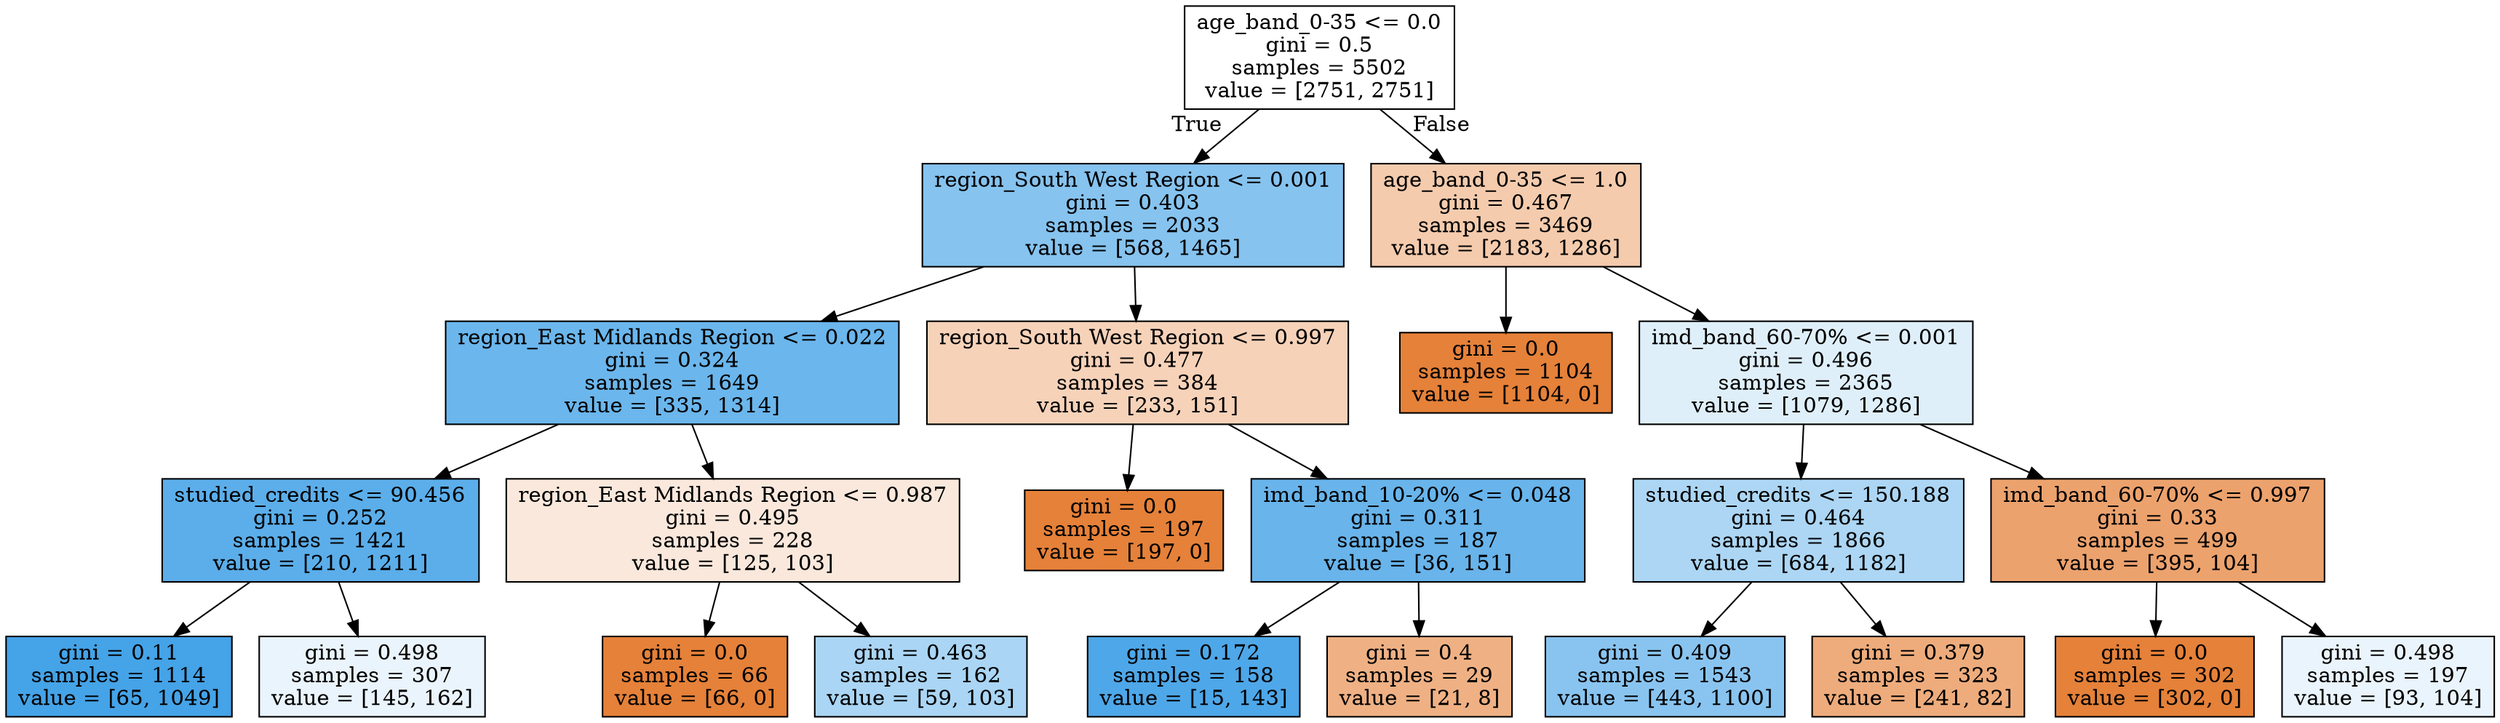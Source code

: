 digraph Tree {
node [shape=box, style="filled", color="black"] ;
0 [label="age_band_0-35 <= 0.0\ngini = 0.5\nsamples = 5502\nvalue = [2751, 2751]", fillcolor="#e5813900"] ;
1 [label="region_South West Region <= 0.001\ngini = 0.403\nsamples = 2033\nvalue = [568, 1465]", fillcolor="#399de59c"] ;
0 -> 1 [labeldistance=2.5, labelangle=45, headlabel="True"] ;
2 [label="region_East Midlands Region <= 0.022\ngini = 0.324\nsamples = 1649\nvalue = [335, 1314]", fillcolor="#399de5be"] ;
1 -> 2 ;
3 [label="studied_credits <= 90.456\ngini = 0.252\nsamples = 1421\nvalue = [210, 1211]", fillcolor="#399de5d3"] ;
2 -> 3 ;
4 [label="gini = 0.11\nsamples = 1114\nvalue = [65, 1049]", fillcolor="#399de5ef"] ;
3 -> 4 ;
5 [label="gini = 0.498\nsamples = 307\nvalue = [145, 162]", fillcolor="#399de51b"] ;
3 -> 5 ;
6 [label="region_East Midlands Region <= 0.987\ngini = 0.495\nsamples = 228\nvalue = [125, 103]", fillcolor="#e581392d"] ;
2 -> 6 ;
7 [label="gini = 0.0\nsamples = 66\nvalue = [66, 0]", fillcolor="#e58139ff"] ;
6 -> 7 ;
8 [label="gini = 0.463\nsamples = 162\nvalue = [59, 103]", fillcolor="#399de56d"] ;
6 -> 8 ;
9 [label="region_South West Region <= 0.997\ngini = 0.477\nsamples = 384\nvalue = [233, 151]", fillcolor="#e581395a"] ;
1 -> 9 ;
10 [label="gini = 0.0\nsamples = 197\nvalue = [197, 0]", fillcolor="#e58139ff"] ;
9 -> 10 ;
11 [label="imd_band_10-20% <= 0.048\ngini = 0.311\nsamples = 187\nvalue = [36, 151]", fillcolor="#399de5c2"] ;
9 -> 11 ;
12 [label="gini = 0.172\nsamples = 158\nvalue = [15, 143]", fillcolor="#399de5e4"] ;
11 -> 12 ;
13 [label="gini = 0.4\nsamples = 29\nvalue = [21, 8]", fillcolor="#e581399e"] ;
11 -> 13 ;
14 [label="age_band_0-35 <= 1.0\ngini = 0.467\nsamples = 3469\nvalue = [2183, 1286]", fillcolor="#e5813969"] ;
0 -> 14 [labeldistance=2.5, labelangle=-45, headlabel="False"] ;
15 [label="gini = 0.0\nsamples = 1104\nvalue = [1104, 0]", fillcolor="#e58139ff"] ;
14 -> 15 ;
16 [label="imd_band_60-70% <= 0.001\ngini = 0.496\nsamples = 2365\nvalue = [1079, 1286]", fillcolor="#399de529"] ;
14 -> 16 ;
17 [label="studied_credits <= 150.188\ngini = 0.464\nsamples = 1866\nvalue = [684, 1182]", fillcolor="#399de56b"] ;
16 -> 17 ;
18 [label="gini = 0.409\nsamples = 1543\nvalue = [443, 1100]", fillcolor="#399de598"] ;
17 -> 18 ;
19 [label="gini = 0.379\nsamples = 323\nvalue = [241, 82]", fillcolor="#e58139a8"] ;
17 -> 19 ;
20 [label="imd_band_60-70% <= 0.997\ngini = 0.33\nsamples = 499\nvalue = [395, 104]", fillcolor="#e58139bc"] ;
16 -> 20 ;
21 [label="gini = 0.0\nsamples = 302\nvalue = [302, 0]", fillcolor="#e58139ff"] ;
20 -> 21 ;
22 [label="gini = 0.498\nsamples = 197\nvalue = [93, 104]", fillcolor="#399de51b"] ;
20 -> 22 ;
}
